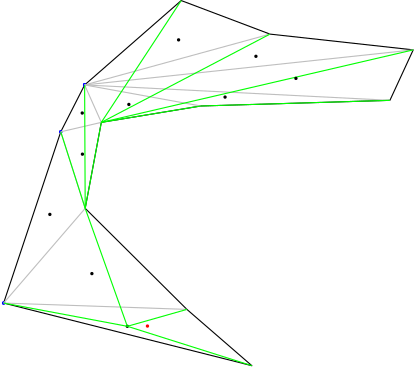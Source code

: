 <?xml version="1.0" encoding="UTF-8"?>
<ipe version="70005" creator="HGeometry"><ipestyle name="opacities">
<opacity name="10%" value="0.1"/>
<opacity name="20%" value="0.2"/>
<opacity name="30%" value="0.3"/>
<opacity name="40%" value="0.4"/>
<opacity name="50%" value="0.5"/>
<opacity name="60%" value="0.6"/>
<opacity name="70%" value="0.7"/>
<opacity name="80%" value="0.8"/>
<opacity name="90%" value="0.9"/>
</ipestyle><ipestyle name="basic">
<color name="red" value="1 0 0"/>
<color name="green" value="0 1 0"/>
<color name="blue" value="0 0 1"/>
<color name="yellow" value="1 1 0"/>
<color name="orange" value="1 0.647 0"/>
<color name="gold" value="1 0.843 0"/>
<color name="purple" value="0.627 0.125 0.941"/>
<color name="gray" value="0.745 0.745 0.745"/>
<color name="brown" value="0.647 0.165 0.165"/>
<color name="navy" value="0 0 0.502"/>
<color name="pink" value="1 0.753 0.796"/>
<color name="seagreen" value="0.18 0.545 0.341"/>
<color name="turquoise" value="0.251 0.878 0.816"/>
<color name="violet" value="0.933 0.51 0.933"/>
<color name="darkblue" value="0 0 0.545"/>
<color name="darkcyan" value="0 0.545 0.545"/>
<color name="darkgray" value="0.663 0.663 0.663"/>
<color name="darkgreen" value="0 0.392 0"/>
<color name="darkmagenta" value="0.545 0 0.545"/>
<color name="darkorange" value="1 0.549 0"/>
<color name="darkred" value="0.545 0 0"/>
<color name="lightblue" value="0.678 0.847 0.902"/>
<color name="lightcyan" value="0.878 1 1"/>
<color name="lightgray" value="0.827 0.827 0.827"/>
<color name="lightgreen" value="0.565 0.933 0.565"/>
<color name="lightyellow" value="1 1 0.878"/>
<dashstyle name="dashed" value="[4] 0"/>
<dashstyle name="dotted" value="[1 3] 0"/>
<dashstyle name="dash dotted" value="[4 2 1 2] 0"/>
<dashstyle name="dash dot dotted" value="[4 2 1 2 1 2] 0"/>
<pen name="heavier" value="0.8"/>
<pen name="fat" value="1.2"/>
<pen name="ultrafat" value="2"/>
<textsize name="large" value="\large"/>
<textsize name="Large" value="\Large"/>
<textsize name="LARGE" value="\LARGE"/>
<textsize name="huge" value="\huge"/>
<textsize name="Huge" value="\Huge"/>
<textsize name="small" value="\small"/>
<textsize name="footnote" value="\footnotesize"/>
<textsize name="tiny" value="\tiny"/>
<symbolsize name="small" value="2"/>
<symbolsize name="tiny" value="1.1"/>
<symbolsize name="large" value="5"/>
<arrowsize name="small" value="5"/>
<arrowsize name="tiny" value="3"/>
<arrowsize name="large" value="10"/>
<gridsize name="4 pts" value="4"/>
<gridsize name="8 pts (~3 mm)" value="8"/>
<gridsize name="16 pts (~6 mm)" value="16"/>
<gridsize name="32 pts (~12 mm)" value="32"/>
<gridsize name="10 pts (~3.5 mm)" value="10"/>
<gridsize name="20 pts (~7 mm)" value="20"/>
<gridsize name="14 pts (~5 mm)" value="14"/>
<gridsize name="28 pts (~10 mm)" value="28"/>
<gridsize name="56 pts (~20 mm)" value="56"/>
<anglesize name="90 deg" value="90"/>
<anglesize name="60 deg" value="60"/>
<anglesize name="45 deg" value="45"/>
<anglesize name="30 deg" value="30"/>
<anglesize name="22.5 deg" value="22.5"/>
<symbol name="mark/circle(sx)" transformations="translations">
<path fill="sym-stroke">
0.6 0 0 0.6 0 0 e 0.4 0 0 0.4 0 0 e
</path></symbol>
<symbol name="mark/disk(sx)" transformations="translations">
<path fill="sym-stroke">
0.6 0 0 0.6 0 0 e
</path></symbol>
<symbol name="mark/fdisk(sfx)" transformations="translations">
<group><path fill="sym-fill">
0.5 0 0 0.5 0 0 e
</path><path fill="sym-stroke" fillrule="eofill">
0.6 0 0 0.6 0 0 e 0.4 0 0 0.4 0 0 e
</path></group></symbol>
<symbol name="mark/box(sx)" transformations="translations">
<path fill="sym-stroke" fillrule="eofill">
-0.6 -0.6 m 0.6 -0.6 l 0.6 0.6 l -0.6 0.6 l h
-0.4 -0.4 m 0.4 -0.4 l 0.4 0.4 l -0.4 0.4 l h</path></symbol>
<symbol name="mark/square(sx)" transformations="translations">
<path fill="sym-stroke">
-0.6 -0.6 m 0.6 -0.6 l 0.6 0.6 l -0.6 0.6 l h</path></symbol>
<symbol name="mark/fsquare(sfx)" transformations="translations">
<group><path fill="sym-fill">
-0.5 -0.5 m 0.5 -0.5 l 0.5 0.5 l -0.5 0.5 l h</path>
<path fill="sym-stroke" fillrule="eofill">
-0.6 -0.6 m 0.6 -0.6 l 0.6 0.6 l -0.6 0.6 l h
-0.4 -0.4 m 0.4 -0.4 l 0.4 0.4 l -0.4 0.4 l h</path></group></symbol>
<symbol name="mark/cross(sx)" transformations="translations">
<group><path fill="sym-stroke">
-0.43 -0.57 m 0.57 0.43 l 0.43 0.57 l -0.57 -0.43 l h</path>
<path fill="sym-stroke">
-0.43 0.57 m 0.57 -0.43 l 0.43 -0.57 l -0.57 0.43 l h</path>
</group></symbol>
<symbol name="arrow/arc(spx)">
<path pen="sym-pen" stroke="sym-stroke" fill="sym-stroke">
0 0 m -1.0 0.333 l -1.0 -0.333 l h</path></symbol>
<symbol name="arrow/farc(spx)">
<path pen="sym-pen" stroke="sym-stroke" fill="white">
0 0 m -1.0 0.333 l -1.0 -0.333 l h</path></symbol>
<symbol name="arrow/ptarc(spx)">
<path pen="sym-pen" stroke="sym-stroke" fill="sym-stroke">
0 0 m -1.0 0.333 l -0.8 0 l -1.0 -0.333 l h</path></symbol>
<symbol name="arrow/fptarc(spx)">
<path pen="sym-pen" stroke="sym-stroke" fill="white">
0 0 m -1.0 0.333 l -0.8 0 l -1.0 -0.333 l h</path></symbol>
<symbol name="arrow/fnormal(spx)">
<path pen="sym-pen" stroke="sym-stroke" fill="white">
0 0 m -1.0 0.333 l -1.0 -0.333 l h</path></symbol>
<symbol name="arrow/pointed(spx)">
<path pen="sym-pen" stroke="sym-stroke" fill="sym-stroke">
0 0 m -1.0 0.333 l -0.8 0 l -1.0 -0.333 l h</path></symbol>
<symbol name="arrow/fpointed(spx)">
<path pen="sym-pen" stroke="sym-stroke" fill="white">
0 0 m -1.0 0.333 l -0.8 0 l -1.0 -0.333 l h</path></symbol>
<symbol name="arrow/linear(spx)">
<path pen="sym-pen" stroke="sym-stroke">
-1.0 0.333 m 0 0 l -1.0 -0.333 l</path></symbol>
<symbol name="arrow/fdouble(spx)">
<path pen="sym-pen" stroke="sym-stroke" fill="white">
0 0 m -1.0 0.333 l -1.0 -0.333 l h
-1 0 m -2.0 0.333 l -2.0 -0.333 l h
</path></symbol>
<symbol name="arrow/double(spx)">
<path pen="sym-pen" stroke="sym-stroke" fill="sym-stroke">
0 0 m -1.0 0.333 l -1.0 -0.333 l h
-1 0 m -2.0 0.333 l -2.0 -0.333 l h
</path></symbol>
<tiling name="falling" angle="-60" width="1" step="4"/>
<tiling name="rising" angle="30" width="1" step="4"/>
<textstyle name="center" begin="\begin{center}" end="\end{center}"/>
<textstyle name="itemize" begin="\begin{itemize}" end="\end{itemize}"/>
<textstyle name="item" begin="\begin{itemize}\item{}" end="\end{itemize}"/>
</ipestyle><page><layer name="alpha"/><view layers="alpha" active="alpha"/><group><use layer="alpha" pos="71.690406800000 176.381176892000" name="mark/disk(sx)"/></group><path stroke="black">93.132600000000 182.468000000000 m
56.523300000000 218.842000000000 l
62.331700000000 249.802000000000 l
98.081700000000 255.691000000000 l
166.228000000000 257.733000000000 l
174.613000000000 275.897000000000 l
123.033000000000 281.572000000000 l
91.087400000000 293.650000000000 l
56.319200000000 263.269000000000 l
47.729100000000 246.407000000000 l
27.154500000000 184.748000000000 l
116.529000000000 162.197000000000 l
h
</path><group><use stroke="blue" pos="27.154500000000 184.748000000000" name="mark/disk(sx)"/><use stroke="blue" pos="27.154500000000 184.748000000000" name="mark/disk(sx)"/><use stroke="blue" pos="47.729100000000 246.407000000000" name="mark/disk(sx)"/><use stroke="blue" pos="47.729100000000 246.407000000000" name="mark/disk(sx)"/><use stroke="blue" pos="56.319200000000 263.269000000000" name="mark/disk(sx)"/><use stroke="blue" pos="56.319200000000 263.269000000000" name="mark/disk(sx)"/><use stroke="blue" pos="56.319200000000 263.269000000000" name="mark/disk(sx)"/><use stroke="blue" pos="56.319200000000 263.269000000000" name="mark/disk(sx)"/><use stroke="blue" pos="56.319200000000 263.269000000000" name="mark/disk(sx)"/></group><group><path stroke="gray">93.132600000000 182.468000000000 m
27.154500000000 184.748000000000 l
</path><path stroke="gray">56.523300000000 218.842000000000 m
47.729100000000 246.407000000000 l
</path><path stroke="gray">56.523300000000 218.842000000000 m
27.154500000000 184.748000000000 l
</path><path stroke="gray">62.331700000000 249.802000000000 m
56.319200000000 263.269000000000 l
</path><path stroke="gray">62.331700000000 249.802000000000 m
47.729100000000 246.407000000000 l
</path><path stroke="gray">98.081700000000 255.691000000000 m
56.319200000000 263.269000000000 l
</path><path stroke="gray">166.228000000000 257.733000000000 m
56.319200000000 263.269000000000 l
</path><path stroke="gray">174.613000000000 275.897000000000 m
56.319200000000 263.269000000000 l
</path><path stroke="gray">123.033000000000 281.572000000000 m
56.319200000000 263.269000000000 l
</path></group><group><path stroke="green">93.132600000000 182.468000000000 m
71.690406800000 176.381176892000 l
</path><path stroke="green">27.154500000000 184.748000000000 m
71.690406800000 176.381176892000 l
</path><path stroke="green">116.529000000000 162.197000000000 m
71.690406800000 176.381176892000 l
</path><path stroke="green">56.523300000000 218.842000000000 m
71.690406800000 176.381176892000 l
</path><path stroke="green">47.729100000000 246.407000000000 m
56.523300000000 218.842000000000 l
</path><path stroke="green">62.331700000000 249.802000000000 m
56.523300000000 218.842000000000 l
</path><path stroke="green">56.319200000000 263.269000000000 m
56.523300000000 218.842000000000 l
</path><path stroke="green">98.081700000000 255.691000000000 m
62.331700000000 249.802000000000 l
</path><path stroke="green">166.228000000000 257.733000000000 m
98.081700000000 255.691000000000 l
</path><path stroke="green">174.613000000000 275.897000000000 m
62.331700000000 249.802000000000 l
</path><path stroke="green">123.033000000000 281.572000000000 m
62.331700000000 249.802000000000 l
</path><path stroke="green">91.087400000000 293.650000000000 m
62.331700000000 249.802000000000 l
</path></group><group><use stroke="red" pos="78.938700000000 176.471000000000" name="mark/disk(sx)"/><use pos="58.936800000000 195.352666666666" name="mark/disk(sx)"/><use pos="43.802300000000 216.665666666666" name="mark/disk(sx)"/><use pos="55.528033333333 238.350333333333" name="mark/disk(sx)"/><use pos="55.460000000000 253.159333333333" name="mark/disk(sx)"/><use pos="72.244200000000 256.254000000000" name="mark/disk(sx)"/><use pos="106.876300000000 258.897666666666" name="mark/disk(sx)"/><use pos="132.386733333333 265.633000000000" name="mark/disk(sx)"/><use pos="117.988400000000 273.579333333333" name="mark/disk(sx)"/><use pos="90.146533333333 279.497000000000" name="mark/disk(sx)"/></group></page></ipe>